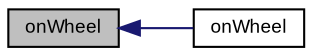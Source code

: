 digraph "onWheel"
{
  bgcolor="transparent";
  edge [fontname="Arial",fontsize="9",labelfontname="Arial",labelfontsize="9"];
  node [fontname="Arial",fontsize="9",shape=record];
  rankdir="LR";
  Node1 [label="onWheel",height=0.2,width=0.4,color="black", fillcolor="grey75", style="filled" fontcolor="black"];
  Node1 -> Node2 [dir="back",color="midnightblue",fontsize="9",style="solid",fontname="Arial"];
  Node2 [label="onWheel",height=0.2,width=0.4,color="black",URL="$class_v_s_t_g_u_i_1_1_c_view.html#a6d88a500ad5bcf0664cffac0fc0adac2",tooltip="called if a mouse wheel event is happening over this view "];
}
